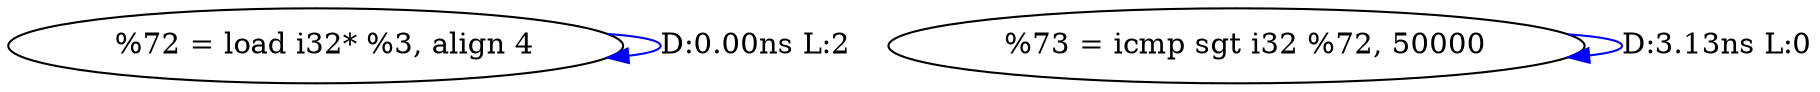digraph {
Node0x2cd84d0[label="  %72 = load i32* %3, align 4"];
Node0x2cd84d0 -> Node0x2cd84d0[label="D:0.00ns L:2",color=blue];
Node0x2cd85b0[label="  %73 = icmp sgt i32 %72, 50000"];
Node0x2cd85b0 -> Node0x2cd85b0[label="D:3.13ns L:0",color=blue];
}
